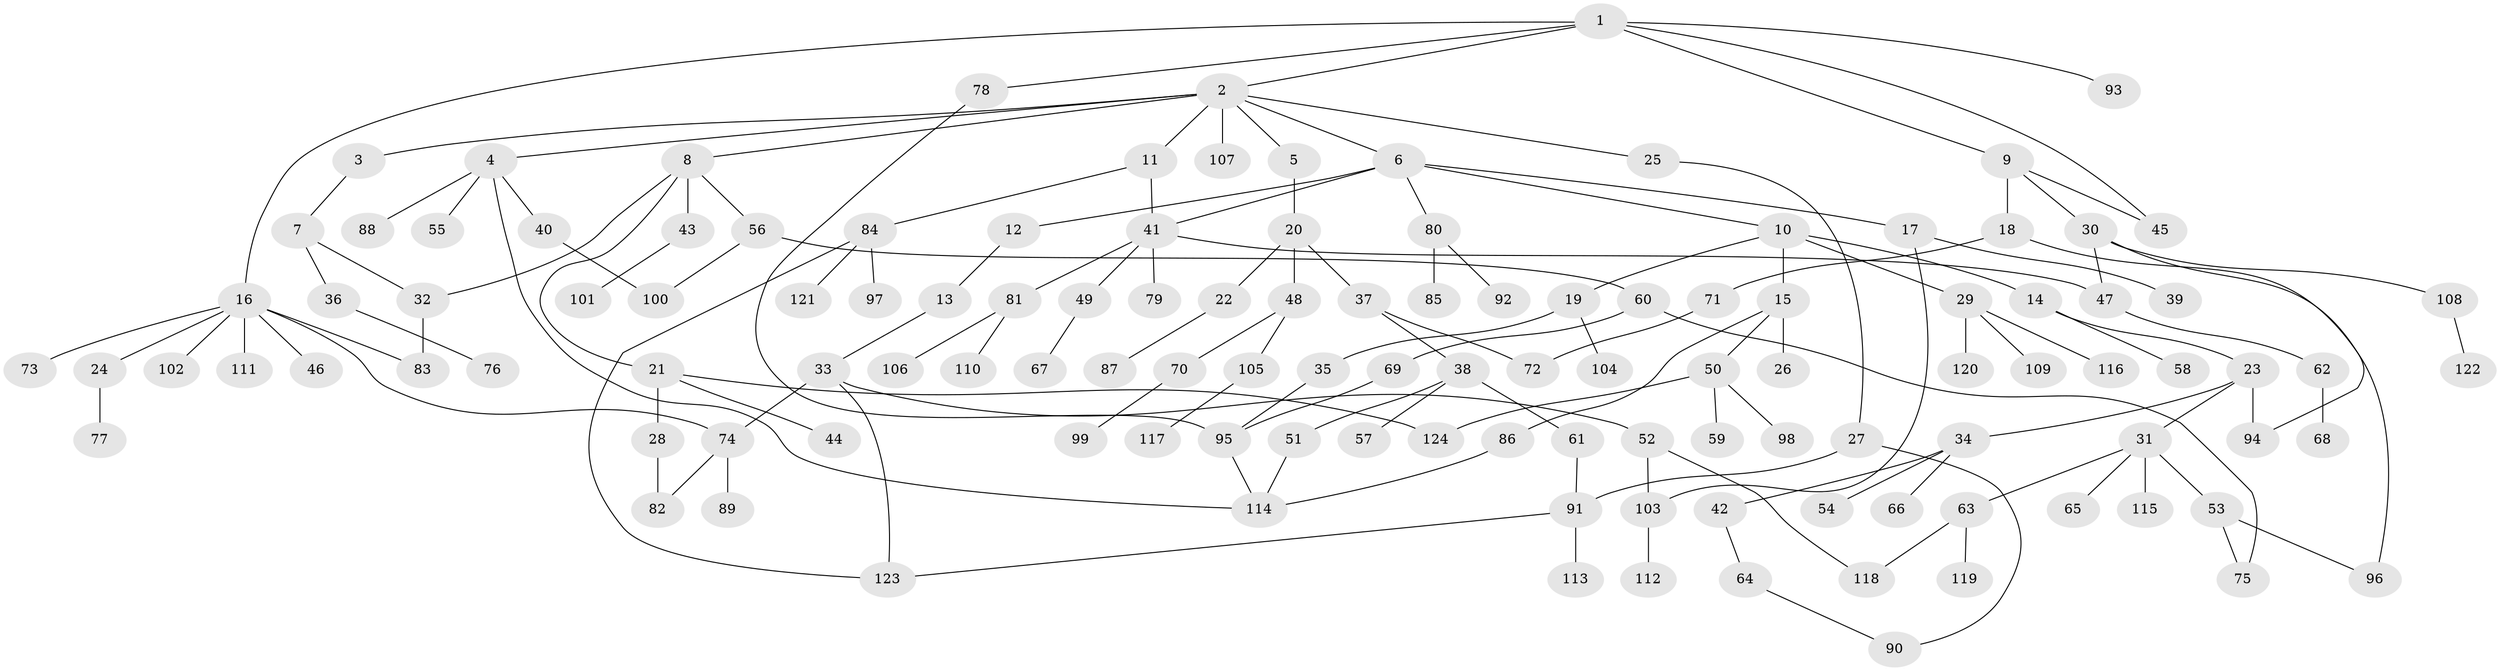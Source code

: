// coarse degree distribution, {12: 0.012048192771084338, 3: 0.18072289156626506, 4: 0.0963855421686747, 2: 0.18072289156626506, 7: 0.03614457831325301, 5: 0.060240963855421686, 10: 0.012048192771084338, 1: 0.42168674698795183}
// Generated by graph-tools (version 1.1) at 2025/41/03/06/25 10:41:31]
// undirected, 124 vertices, 147 edges
graph export_dot {
graph [start="1"]
  node [color=gray90,style=filled];
  1;
  2;
  3;
  4;
  5;
  6;
  7;
  8;
  9;
  10;
  11;
  12;
  13;
  14;
  15;
  16;
  17;
  18;
  19;
  20;
  21;
  22;
  23;
  24;
  25;
  26;
  27;
  28;
  29;
  30;
  31;
  32;
  33;
  34;
  35;
  36;
  37;
  38;
  39;
  40;
  41;
  42;
  43;
  44;
  45;
  46;
  47;
  48;
  49;
  50;
  51;
  52;
  53;
  54;
  55;
  56;
  57;
  58;
  59;
  60;
  61;
  62;
  63;
  64;
  65;
  66;
  67;
  68;
  69;
  70;
  71;
  72;
  73;
  74;
  75;
  76;
  77;
  78;
  79;
  80;
  81;
  82;
  83;
  84;
  85;
  86;
  87;
  88;
  89;
  90;
  91;
  92;
  93;
  94;
  95;
  96;
  97;
  98;
  99;
  100;
  101;
  102;
  103;
  104;
  105;
  106;
  107;
  108;
  109;
  110;
  111;
  112;
  113;
  114;
  115;
  116;
  117;
  118;
  119;
  120;
  121;
  122;
  123;
  124;
  1 -- 2;
  1 -- 9;
  1 -- 16;
  1 -- 78;
  1 -- 93;
  1 -- 45;
  2 -- 3;
  2 -- 4;
  2 -- 5;
  2 -- 6;
  2 -- 8;
  2 -- 11;
  2 -- 25;
  2 -- 107;
  3 -- 7;
  4 -- 40;
  4 -- 55;
  4 -- 88;
  4 -- 114;
  5 -- 20;
  6 -- 10;
  6 -- 12;
  6 -- 17;
  6 -- 80;
  6 -- 41;
  7 -- 36;
  7 -- 32;
  8 -- 21;
  8 -- 32;
  8 -- 43;
  8 -- 56;
  9 -- 18;
  9 -- 30;
  9 -- 45;
  10 -- 14;
  10 -- 15;
  10 -- 19;
  10 -- 29;
  11 -- 41;
  11 -- 84;
  12 -- 13;
  13 -- 33;
  14 -- 23;
  14 -- 58;
  15 -- 26;
  15 -- 50;
  15 -- 86;
  16 -- 24;
  16 -- 46;
  16 -- 73;
  16 -- 74;
  16 -- 102;
  16 -- 111;
  16 -- 83;
  17 -- 39;
  17 -- 103;
  18 -- 71;
  18 -- 96;
  19 -- 35;
  19 -- 104;
  20 -- 22;
  20 -- 37;
  20 -- 48;
  21 -- 28;
  21 -- 44;
  21 -- 124;
  22 -- 87;
  23 -- 31;
  23 -- 34;
  23 -- 94;
  24 -- 77;
  25 -- 27;
  27 -- 90;
  27 -- 91;
  28 -- 82;
  29 -- 109;
  29 -- 116;
  29 -- 120;
  30 -- 47;
  30 -- 108;
  30 -- 94;
  31 -- 53;
  31 -- 63;
  31 -- 65;
  31 -- 115;
  32 -- 83;
  33 -- 52;
  33 -- 123;
  33 -- 74;
  34 -- 42;
  34 -- 54;
  34 -- 66;
  35 -- 95;
  36 -- 76;
  37 -- 38;
  37 -- 72;
  38 -- 51;
  38 -- 57;
  38 -- 61;
  40 -- 100;
  41 -- 49;
  41 -- 79;
  41 -- 81;
  41 -- 47;
  42 -- 64;
  43 -- 101;
  47 -- 62;
  48 -- 70;
  48 -- 105;
  49 -- 67;
  50 -- 59;
  50 -- 98;
  50 -- 124;
  51 -- 114;
  52 -- 118;
  52 -- 103;
  53 -- 75;
  53 -- 96;
  56 -- 60;
  56 -- 100;
  60 -- 69;
  60 -- 75;
  61 -- 91;
  62 -- 68;
  63 -- 119;
  63 -- 118;
  64 -- 90;
  69 -- 95;
  70 -- 99;
  71 -- 72;
  74 -- 82;
  74 -- 89;
  78 -- 95;
  80 -- 85;
  80 -- 92;
  81 -- 106;
  81 -- 110;
  84 -- 97;
  84 -- 121;
  84 -- 123;
  86 -- 114;
  91 -- 113;
  91 -- 123;
  95 -- 114;
  103 -- 112;
  105 -- 117;
  108 -- 122;
}
